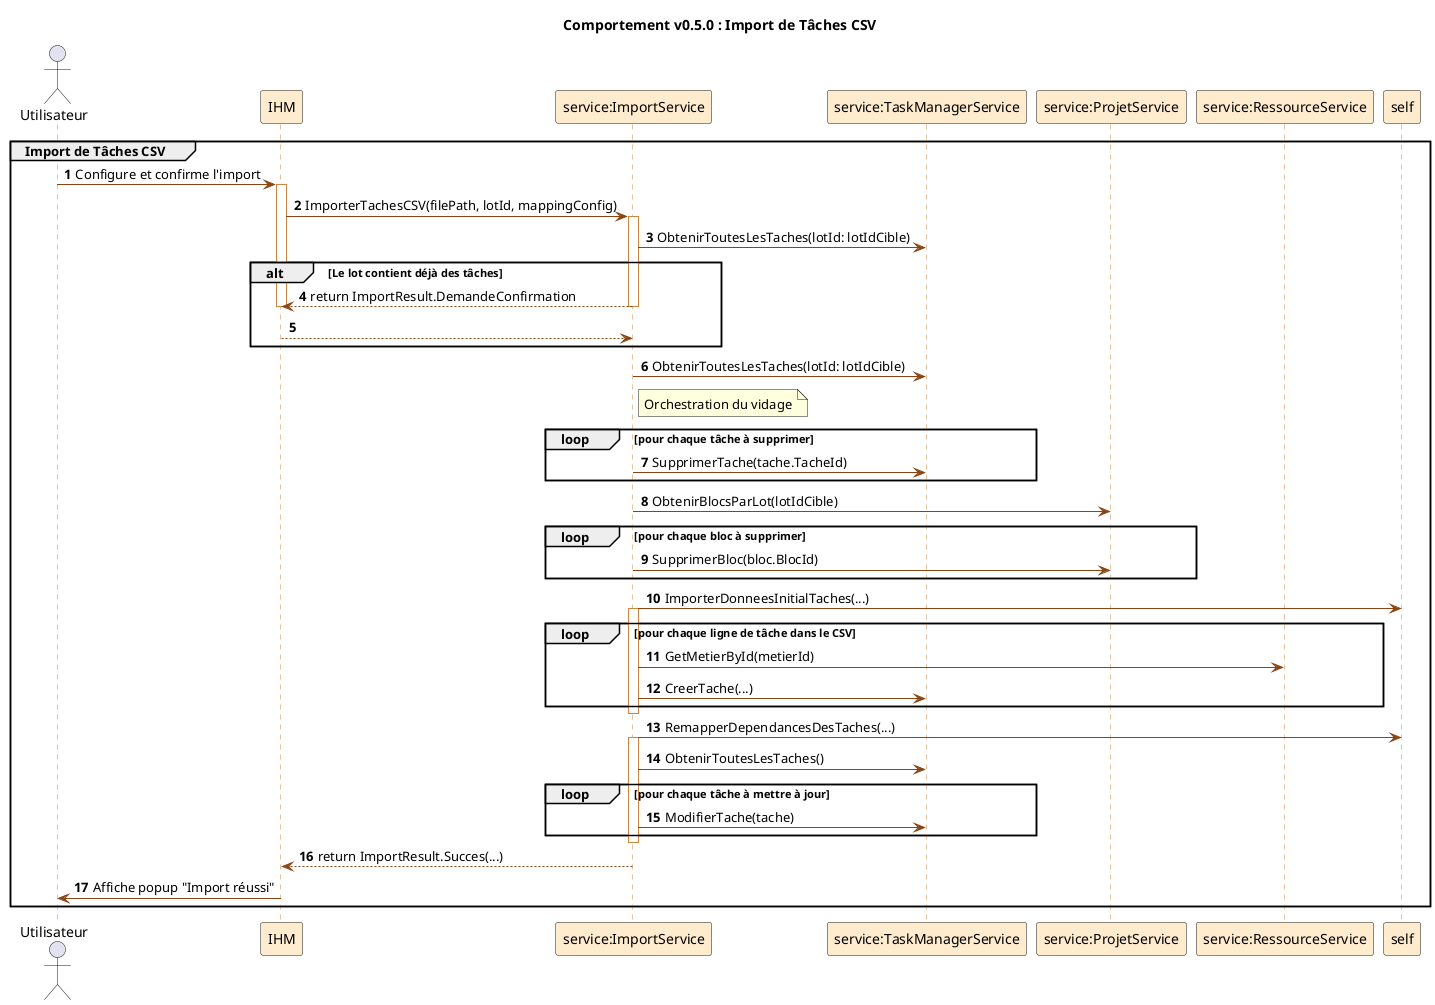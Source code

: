@startuml
' --- Configuration ---
skinparam componentStyle uml2
skinparam sequenceArrowColor #8B4513
skinparam sequenceLifeLineBorderColor #CD853F
skinparam sequenceParticipantBackgroundColor #FFEBCD
skinparam shadowing false
autonumber

title Comportement v0.5.0 : Import de Tâches CSV

actor Utilisateur
participant "IHM" as UI
participant "service:ImportService" as ImportSvc
participant "service:TaskManagerService" as TaskSvc
participant "service:ProjetService" as ProjSvc
participant "service:RessourceService" as ResSvc

'=================================
' GROUPE: Import de Tâches
'=================================
group Import de Tâches CSV

    Utilisateur -> UI : Configure et confirme l'import
    activate UI
    
    UI -> ImportSvc : ImporterTachesCSV(filePath, lotId, mappingConfig)
    activate ImportSvc
    
    '-- Phase de pré-vérification --'
    ImportSvc -> TaskSvc : ObtenirToutesLesTaches(lotId: lotIdCible)
    
    alt Le lot contient déjà des tâches
        ImportSvc --> UI : return ImportResult.DemandeConfirmation
        deactivate ImportSvc
        deactivate UI
        return
    end
    
    '-- Phase de nettoyage (Orchestration) --'
    ImportSvc -> TaskSvc : ObtenirToutesLesTaches(lotId: lotIdCible)
    note right of ImportSvc: Orchestration du vidage
    loop pour chaque tâche à supprimer
        ImportSvc -> TaskSvc : SupprimerTache(tache.TacheId)
    end
    
    ImportSvc -> ProjSvc : ObtenirBlocsParLot(lotIdCible)
    loop pour chaque bloc à supprimer
        ImportSvc -> ProjSvc : SupprimerBloc(bloc.BlocId)
    end
    
    '-- Phase d'import --'
    ImportSvc -> self : ImporterDonneesInitialTaches(...)
    activate ImportSvc
    
    loop pour chaque ligne de tâche dans le CSV
        ImportSvc -> ResSvc : GetMetierById(metierId)
        ImportSvc -> TaskSvc : CreerTache(...)
    end
    
    deactivate ImportSvc
    
    '-- Phase de post-traitement --'
    ImportSvc -> self : RemapperDependancesDesTaches(...)
    activate ImportSvc
    
    ImportSvc -> TaskSvc : ObtenirToutesLesTaches()
    loop pour chaque tâche à mettre à jour
        ImportSvc -> TaskSvc : ModifierTache(tache)
    end
    
    deactivate ImportSvc
    
    ImportSvc --> UI : return ImportResult.Succes(...)
    deactivate ImportSvc
    
    UI -> Utilisateur : Affiche popup "Import réussi"
    deactivate UI

end
@enduml